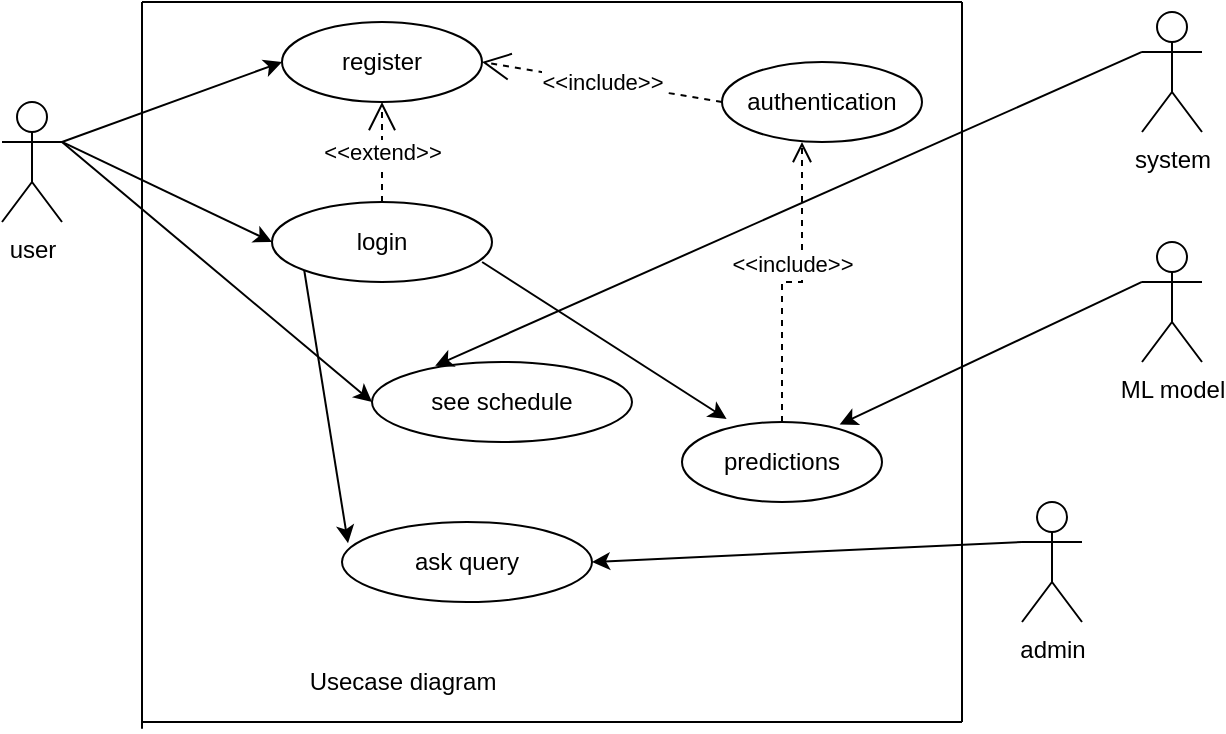 <mxfile version="21.1.2" type="device">
  <diagram name="Page-1" id="TX1PFRHH79TStTfgTqO6">
    <mxGraphModel dx="973" dy="469" grid="1" gridSize="10" guides="1" tooltips="1" connect="1" arrows="1" fold="1" page="1" pageScale="1" pageWidth="850" pageHeight="1100" math="0" shadow="0">
      <root>
        <mxCell id="0" />
        <mxCell id="1" parent="0" />
        <mxCell id="7guY-a5Kqn57Yj-Te71i-2" value="user" style="shape=umlActor;verticalLabelPosition=bottom;verticalAlign=top;html=1;outlineConnect=0;" vertex="1" parent="1">
          <mxGeometry x="110" y="60" width="30" height="60" as="geometry" />
        </mxCell>
        <mxCell id="7guY-a5Kqn57Yj-Te71i-3" value="admin" style="shape=umlActor;verticalLabelPosition=bottom;verticalAlign=top;html=1;outlineConnect=0;" vertex="1" parent="1">
          <mxGeometry x="620" y="260" width="30" height="60" as="geometry" />
        </mxCell>
        <mxCell id="7guY-a5Kqn57Yj-Te71i-4" value="register" style="ellipse;whiteSpace=wrap;html=1;" vertex="1" parent="1">
          <mxGeometry x="250" y="20" width="100" height="40" as="geometry" />
        </mxCell>
        <mxCell id="7guY-a5Kqn57Yj-Te71i-5" value="login" style="ellipse;whiteSpace=wrap;html=1;" vertex="1" parent="1">
          <mxGeometry x="245" y="110" width="110" height="40" as="geometry" />
        </mxCell>
        <mxCell id="7guY-a5Kqn57Yj-Te71i-6" value="ML model" style="shape=umlActor;verticalLabelPosition=bottom;verticalAlign=top;html=1;" vertex="1" parent="1">
          <mxGeometry x="680" y="130" width="30" height="60" as="geometry" />
        </mxCell>
        <mxCell id="7guY-a5Kqn57Yj-Te71i-8" value="system" style="shape=umlActor;verticalLabelPosition=bottom;verticalAlign=top;html=1;" vertex="1" parent="1">
          <mxGeometry x="680" y="15" width="30" height="60" as="geometry" />
        </mxCell>
        <mxCell id="7guY-a5Kqn57Yj-Te71i-10" value="authentication" style="ellipse;whiteSpace=wrap;html=1;" vertex="1" parent="1">
          <mxGeometry x="470" y="40" width="100" height="40" as="geometry" />
        </mxCell>
        <mxCell id="7guY-a5Kqn57Yj-Te71i-11" value="see schedule" style="ellipse;whiteSpace=wrap;html=1;" vertex="1" parent="1">
          <mxGeometry x="295" y="190" width="130" height="40" as="geometry" />
        </mxCell>
        <mxCell id="7guY-a5Kqn57Yj-Te71i-12" value="predictions" style="ellipse;whiteSpace=wrap;html=1;" vertex="1" parent="1">
          <mxGeometry x="450" y="220" width="100" height="40" as="geometry" />
        </mxCell>
        <mxCell id="7guY-a5Kqn57Yj-Te71i-13" value="ask query" style="ellipse;whiteSpace=wrap;html=1;" vertex="1" parent="1">
          <mxGeometry x="280" y="270" width="125" height="40" as="geometry" />
        </mxCell>
        <mxCell id="7guY-a5Kqn57Yj-Te71i-15" value="&amp;lt;&amp;lt;include&amp;gt;&amp;gt;" style="html=1;verticalAlign=bottom;endArrow=open;dashed=1;endSize=8;edgeStyle=elbowEdgeStyle;elbow=vertical;curved=0;rounded=0;entryX=0.4;entryY=1;entryDx=0;entryDy=0;entryPerimeter=0;exitX=0.5;exitY=0;exitDx=0;exitDy=0;" edge="1" parent="1" source="7guY-a5Kqn57Yj-Te71i-12" target="7guY-a5Kqn57Yj-Te71i-10">
          <mxGeometry relative="1" as="geometry">
            <mxPoint x="460" y="150" as="sourcePoint" />
            <mxPoint x="380" y="150" as="targetPoint" />
          </mxGeometry>
        </mxCell>
        <mxCell id="7guY-a5Kqn57Yj-Te71i-16" value="&amp;lt;&amp;lt;extend&amp;gt;&amp;gt;" style="endArrow=open;endSize=12;dashed=1;html=1;rounded=0;exitX=0.5;exitY=0;exitDx=0;exitDy=0;entryX=0.5;entryY=1;entryDx=0;entryDy=0;" edge="1" parent="1" source="7guY-a5Kqn57Yj-Te71i-5" target="7guY-a5Kqn57Yj-Te71i-4">
          <mxGeometry width="160" relative="1" as="geometry">
            <mxPoint x="340" y="150" as="sourcePoint" />
            <mxPoint x="500" y="150" as="targetPoint" />
          </mxGeometry>
        </mxCell>
        <mxCell id="7guY-a5Kqn57Yj-Te71i-17" value="&amp;lt;&amp;lt;include&amp;gt;&amp;gt;" style="endArrow=open;endSize=12;dashed=1;html=1;rounded=0;exitX=0;exitY=0.5;exitDx=0;exitDy=0;entryX=1;entryY=0.5;entryDx=0;entryDy=0;" edge="1" parent="1" source="7guY-a5Kqn57Yj-Te71i-10" target="7guY-a5Kqn57Yj-Te71i-4">
          <mxGeometry width="160" relative="1" as="geometry">
            <mxPoint x="310" y="120" as="sourcePoint" />
            <mxPoint x="310" y="70" as="targetPoint" />
          </mxGeometry>
        </mxCell>
        <mxCell id="7guY-a5Kqn57Yj-Te71i-19" value="" style="endArrow=classic;html=1;rounded=0;exitX=1;exitY=0.333;exitDx=0;exitDy=0;exitPerimeter=0;entryX=0;entryY=0.5;entryDx=0;entryDy=0;" edge="1" parent="1" source="7guY-a5Kqn57Yj-Te71i-2" target="7guY-a5Kqn57Yj-Te71i-4">
          <mxGeometry width="50" height="50" relative="1" as="geometry">
            <mxPoint x="400" y="180" as="sourcePoint" />
            <mxPoint x="450" y="130" as="targetPoint" />
          </mxGeometry>
        </mxCell>
        <mxCell id="7guY-a5Kqn57Yj-Te71i-20" value="" style="endArrow=classic;html=1;rounded=0;exitX=1;exitY=0.333;exitDx=0;exitDy=0;exitPerimeter=0;entryX=0;entryY=0.5;entryDx=0;entryDy=0;" edge="1" parent="1" source="7guY-a5Kqn57Yj-Te71i-2" target="7guY-a5Kqn57Yj-Te71i-5">
          <mxGeometry width="50" height="50" relative="1" as="geometry">
            <mxPoint x="400" y="180" as="sourcePoint" />
            <mxPoint x="450" y="130" as="targetPoint" />
          </mxGeometry>
        </mxCell>
        <mxCell id="7guY-a5Kqn57Yj-Te71i-21" value="" style="endArrow=classic;html=1;rounded=0;exitX=0;exitY=1;exitDx=0;exitDy=0;entryX=0.024;entryY=0.265;entryDx=0;entryDy=0;entryPerimeter=0;" edge="1" parent="1" source="7guY-a5Kqn57Yj-Te71i-5" target="7guY-a5Kqn57Yj-Te71i-13">
          <mxGeometry width="50" height="50" relative="1" as="geometry">
            <mxPoint x="400" y="180" as="sourcePoint" />
            <mxPoint x="450" y="130" as="targetPoint" />
          </mxGeometry>
        </mxCell>
        <mxCell id="7guY-a5Kqn57Yj-Te71i-22" value="" style="endArrow=classic;html=1;rounded=0;exitX=0.955;exitY=0.75;exitDx=0;exitDy=0;exitPerimeter=0;entryX=0.223;entryY=-0.039;entryDx=0;entryDy=0;entryPerimeter=0;" edge="1" parent="1" source="7guY-a5Kqn57Yj-Te71i-5" target="7guY-a5Kqn57Yj-Te71i-12">
          <mxGeometry width="50" height="50" relative="1" as="geometry">
            <mxPoint x="400" y="180" as="sourcePoint" />
            <mxPoint x="450" y="130" as="targetPoint" />
          </mxGeometry>
        </mxCell>
        <mxCell id="7guY-a5Kqn57Yj-Te71i-25" value="" style="endArrow=classic;html=1;rounded=0;exitX=1;exitY=0.333;exitDx=0;exitDy=0;exitPerimeter=0;entryX=0;entryY=0.5;entryDx=0;entryDy=0;" edge="1" parent="1" source="7guY-a5Kqn57Yj-Te71i-2" target="7guY-a5Kqn57Yj-Te71i-11">
          <mxGeometry width="50" height="50" relative="1" as="geometry">
            <mxPoint x="400" y="180" as="sourcePoint" />
            <mxPoint x="450" y="130" as="targetPoint" />
          </mxGeometry>
        </mxCell>
        <mxCell id="7guY-a5Kqn57Yj-Te71i-26" value="" style="endArrow=classic;html=1;rounded=0;exitX=0;exitY=0.333;exitDx=0;exitDy=0;exitPerimeter=0;entryX=0.243;entryY=0.047;entryDx=0;entryDy=0;entryPerimeter=0;" edge="1" parent="1" source="7guY-a5Kqn57Yj-Te71i-8" target="7guY-a5Kqn57Yj-Te71i-11">
          <mxGeometry width="50" height="50" relative="1" as="geometry">
            <mxPoint x="400" y="180" as="sourcePoint" />
            <mxPoint x="450" y="130" as="targetPoint" />
          </mxGeometry>
        </mxCell>
        <mxCell id="7guY-a5Kqn57Yj-Te71i-27" value="" style="endArrow=classic;html=1;rounded=0;exitX=0;exitY=0.333;exitDx=0;exitDy=0;exitPerimeter=0;entryX=0.788;entryY=0.032;entryDx=0;entryDy=0;entryPerimeter=0;" edge="1" parent="1" source="7guY-a5Kqn57Yj-Te71i-6" target="7guY-a5Kqn57Yj-Te71i-12">
          <mxGeometry width="50" height="50" relative="1" as="geometry">
            <mxPoint x="400" y="180" as="sourcePoint" />
            <mxPoint x="450" y="130" as="targetPoint" />
          </mxGeometry>
        </mxCell>
        <mxCell id="7guY-a5Kqn57Yj-Te71i-28" value="" style="endArrow=classic;html=1;rounded=0;exitX=0;exitY=0.333;exitDx=0;exitDy=0;exitPerimeter=0;entryX=1;entryY=0.5;entryDx=0;entryDy=0;" edge="1" parent="1" source="7guY-a5Kqn57Yj-Te71i-3" target="7guY-a5Kqn57Yj-Te71i-13">
          <mxGeometry width="50" height="50" relative="1" as="geometry">
            <mxPoint x="400" y="240" as="sourcePoint" />
            <mxPoint x="450" y="190" as="targetPoint" />
          </mxGeometry>
        </mxCell>
        <mxCell id="7guY-a5Kqn57Yj-Te71i-29" value="" style="endArrow=none;html=1;rounded=0;" edge="1" parent="1">
          <mxGeometry width="50" height="50" relative="1" as="geometry">
            <mxPoint x="180" y="10" as="sourcePoint" />
            <mxPoint x="180" y="373.323" as="targetPoint" />
          </mxGeometry>
        </mxCell>
        <mxCell id="7guY-a5Kqn57Yj-Te71i-30" value="" style="endArrow=none;html=1;rounded=0;" edge="1" parent="1">
          <mxGeometry width="50" height="50" relative="1" as="geometry">
            <mxPoint x="590" y="10" as="sourcePoint" />
            <mxPoint x="590" y="370" as="targetPoint" />
          </mxGeometry>
        </mxCell>
        <mxCell id="7guY-a5Kqn57Yj-Te71i-31" value="" style="endArrow=none;html=1;rounded=0;" edge="1" parent="1">
          <mxGeometry width="50" height="50" relative="1" as="geometry">
            <mxPoint x="590" y="370" as="sourcePoint" />
            <mxPoint x="180" y="370" as="targetPoint" />
          </mxGeometry>
        </mxCell>
        <mxCell id="7guY-a5Kqn57Yj-Te71i-32" value="" style="endArrow=none;html=1;rounded=0;" edge="1" parent="1">
          <mxGeometry width="50" height="50" relative="1" as="geometry">
            <mxPoint x="180" y="10" as="sourcePoint" />
            <mxPoint x="590" y="10" as="targetPoint" />
          </mxGeometry>
        </mxCell>
        <mxCell id="7guY-a5Kqn57Yj-Te71i-33" value="Usecase diagram" style="text;html=1;align=center;verticalAlign=middle;resizable=0;points=[];autosize=1;strokeColor=none;fillColor=none;" vertex="1" parent="1">
          <mxGeometry x="250" y="335" width="120" height="30" as="geometry" />
        </mxCell>
      </root>
    </mxGraphModel>
  </diagram>
</mxfile>
